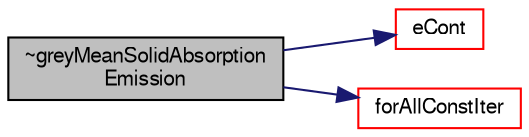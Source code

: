 digraph "~greyMeanSolidAbsorptionEmission"
{
  bgcolor="transparent";
  edge [fontname="FreeSans",fontsize="10",labelfontname="FreeSans",labelfontsize="10"];
  node [fontname="FreeSans",fontsize="10",shape=record];
  rankdir="LR";
  Node308 [label="~greyMeanSolidAbsorption\lEmission",height=0.2,width=0.4,color="black", fillcolor="grey75", style="filled", fontcolor="black"];
  Node308 -> Node309 [color="midnightblue",fontsize="10",style="solid",fontname="FreeSans"];
  Node309 [label="eCont",height=0.2,width=0.4,color="red",URL="$a30066.html#ab58c27229f7c40e4e0feb83ae587d288",tooltip="Emission coefficient for continuous phase. "];
  Node308 -> Node312 [color="midnightblue",fontsize="10",style="solid",fontname="FreeSans"];
  Node312 [label="forAllConstIter",height=0.2,width=0.4,color="red",URL="$a38141.html#ae21e2836509b0fa7f7cedf6493b11b09"];
}
